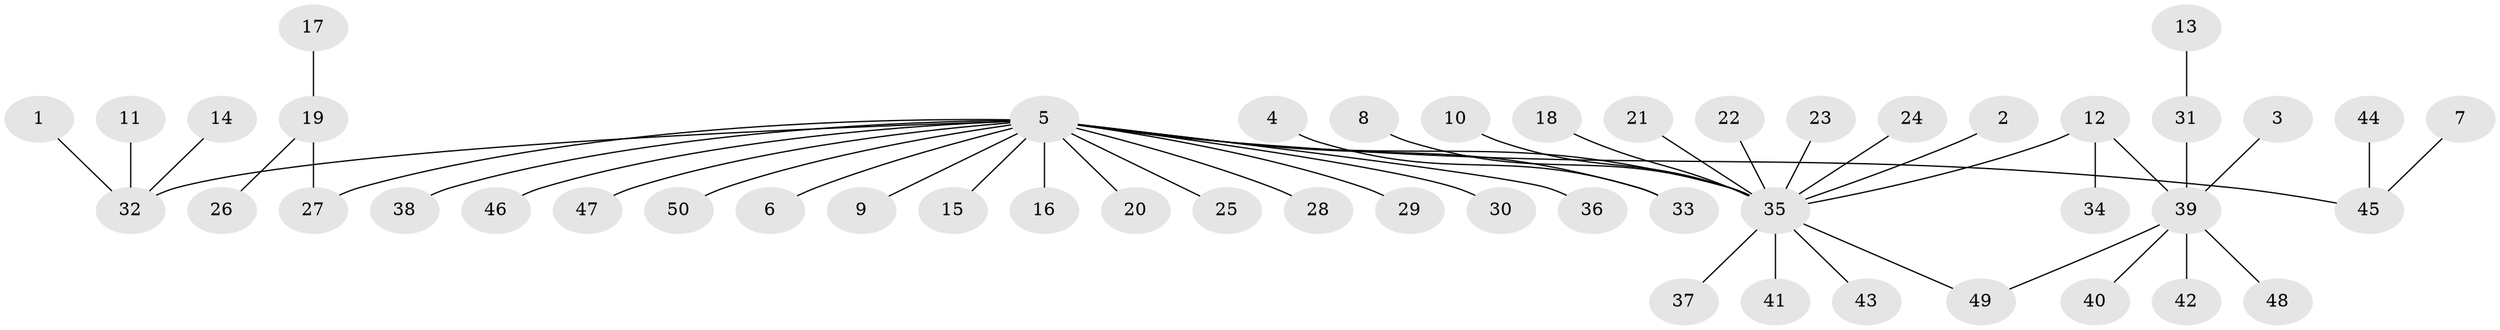 // original degree distribution, {14: 0.01, 9: 0.01, 1: 0.65, 17: 0.01, 6: 0.01, 5: 0.02, 4: 0.04, 2: 0.19, 3: 0.05, 10: 0.01}
// Generated by graph-tools (version 1.1) at 2025/25/03/09/25 03:25:57]
// undirected, 50 vertices, 50 edges
graph export_dot {
graph [start="1"]
  node [color=gray90,style=filled];
  1;
  2;
  3;
  4;
  5;
  6;
  7;
  8;
  9;
  10;
  11;
  12;
  13;
  14;
  15;
  16;
  17;
  18;
  19;
  20;
  21;
  22;
  23;
  24;
  25;
  26;
  27;
  28;
  29;
  30;
  31;
  32;
  33;
  34;
  35;
  36;
  37;
  38;
  39;
  40;
  41;
  42;
  43;
  44;
  45;
  46;
  47;
  48;
  49;
  50;
  1 -- 32 [weight=1.0];
  2 -- 35 [weight=1.0];
  3 -- 39 [weight=1.0];
  4 -- 33 [weight=1.0];
  5 -- 6 [weight=1.0];
  5 -- 9 [weight=1.0];
  5 -- 15 [weight=1.0];
  5 -- 16 [weight=1.0];
  5 -- 20 [weight=1.0];
  5 -- 25 [weight=1.0];
  5 -- 27 [weight=1.0];
  5 -- 28 [weight=1.0];
  5 -- 29 [weight=1.0];
  5 -- 30 [weight=1.0];
  5 -- 32 [weight=1.0];
  5 -- 33 [weight=1.0];
  5 -- 35 [weight=1.0];
  5 -- 36 [weight=1.0];
  5 -- 38 [weight=1.0];
  5 -- 45 [weight=1.0];
  5 -- 46 [weight=1.0];
  5 -- 47 [weight=1.0];
  5 -- 50 [weight=1.0];
  7 -- 45 [weight=1.0];
  8 -- 35 [weight=1.0];
  10 -- 35 [weight=1.0];
  11 -- 32 [weight=1.0];
  12 -- 34 [weight=1.0];
  12 -- 35 [weight=1.0];
  12 -- 39 [weight=1.0];
  13 -- 31 [weight=1.0];
  14 -- 32 [weight=1.0];
  17 -- 19 [weight=1.0];
  18 -- 35 [weight=1.0];
  19 -- 26 [weight=1.0];
  19 -- 27 [weight=1.0];
  21 -- 35 [weight=1.0];
  22 -- 35 [weight=1.0];
  23 -- 35 [weight=1.0];
  24 -- 35 [weight=1.0];
  31 -- 39 [weight=1.0];
  35 -- 37 [weight=1.0];
  35 -- 41 [weight=1.0];
  35 -- 43 [weight=1.0];
  35 -- 49 [weight=1.0];
  39 -- 40 [weight=1.0];
  39 -- 42 [weight=1.0];
  39 -- 48 [weight=1.0];
  39 -- 49 [weight=1.0];
  44 -- 45 [weight=1.0];
}
